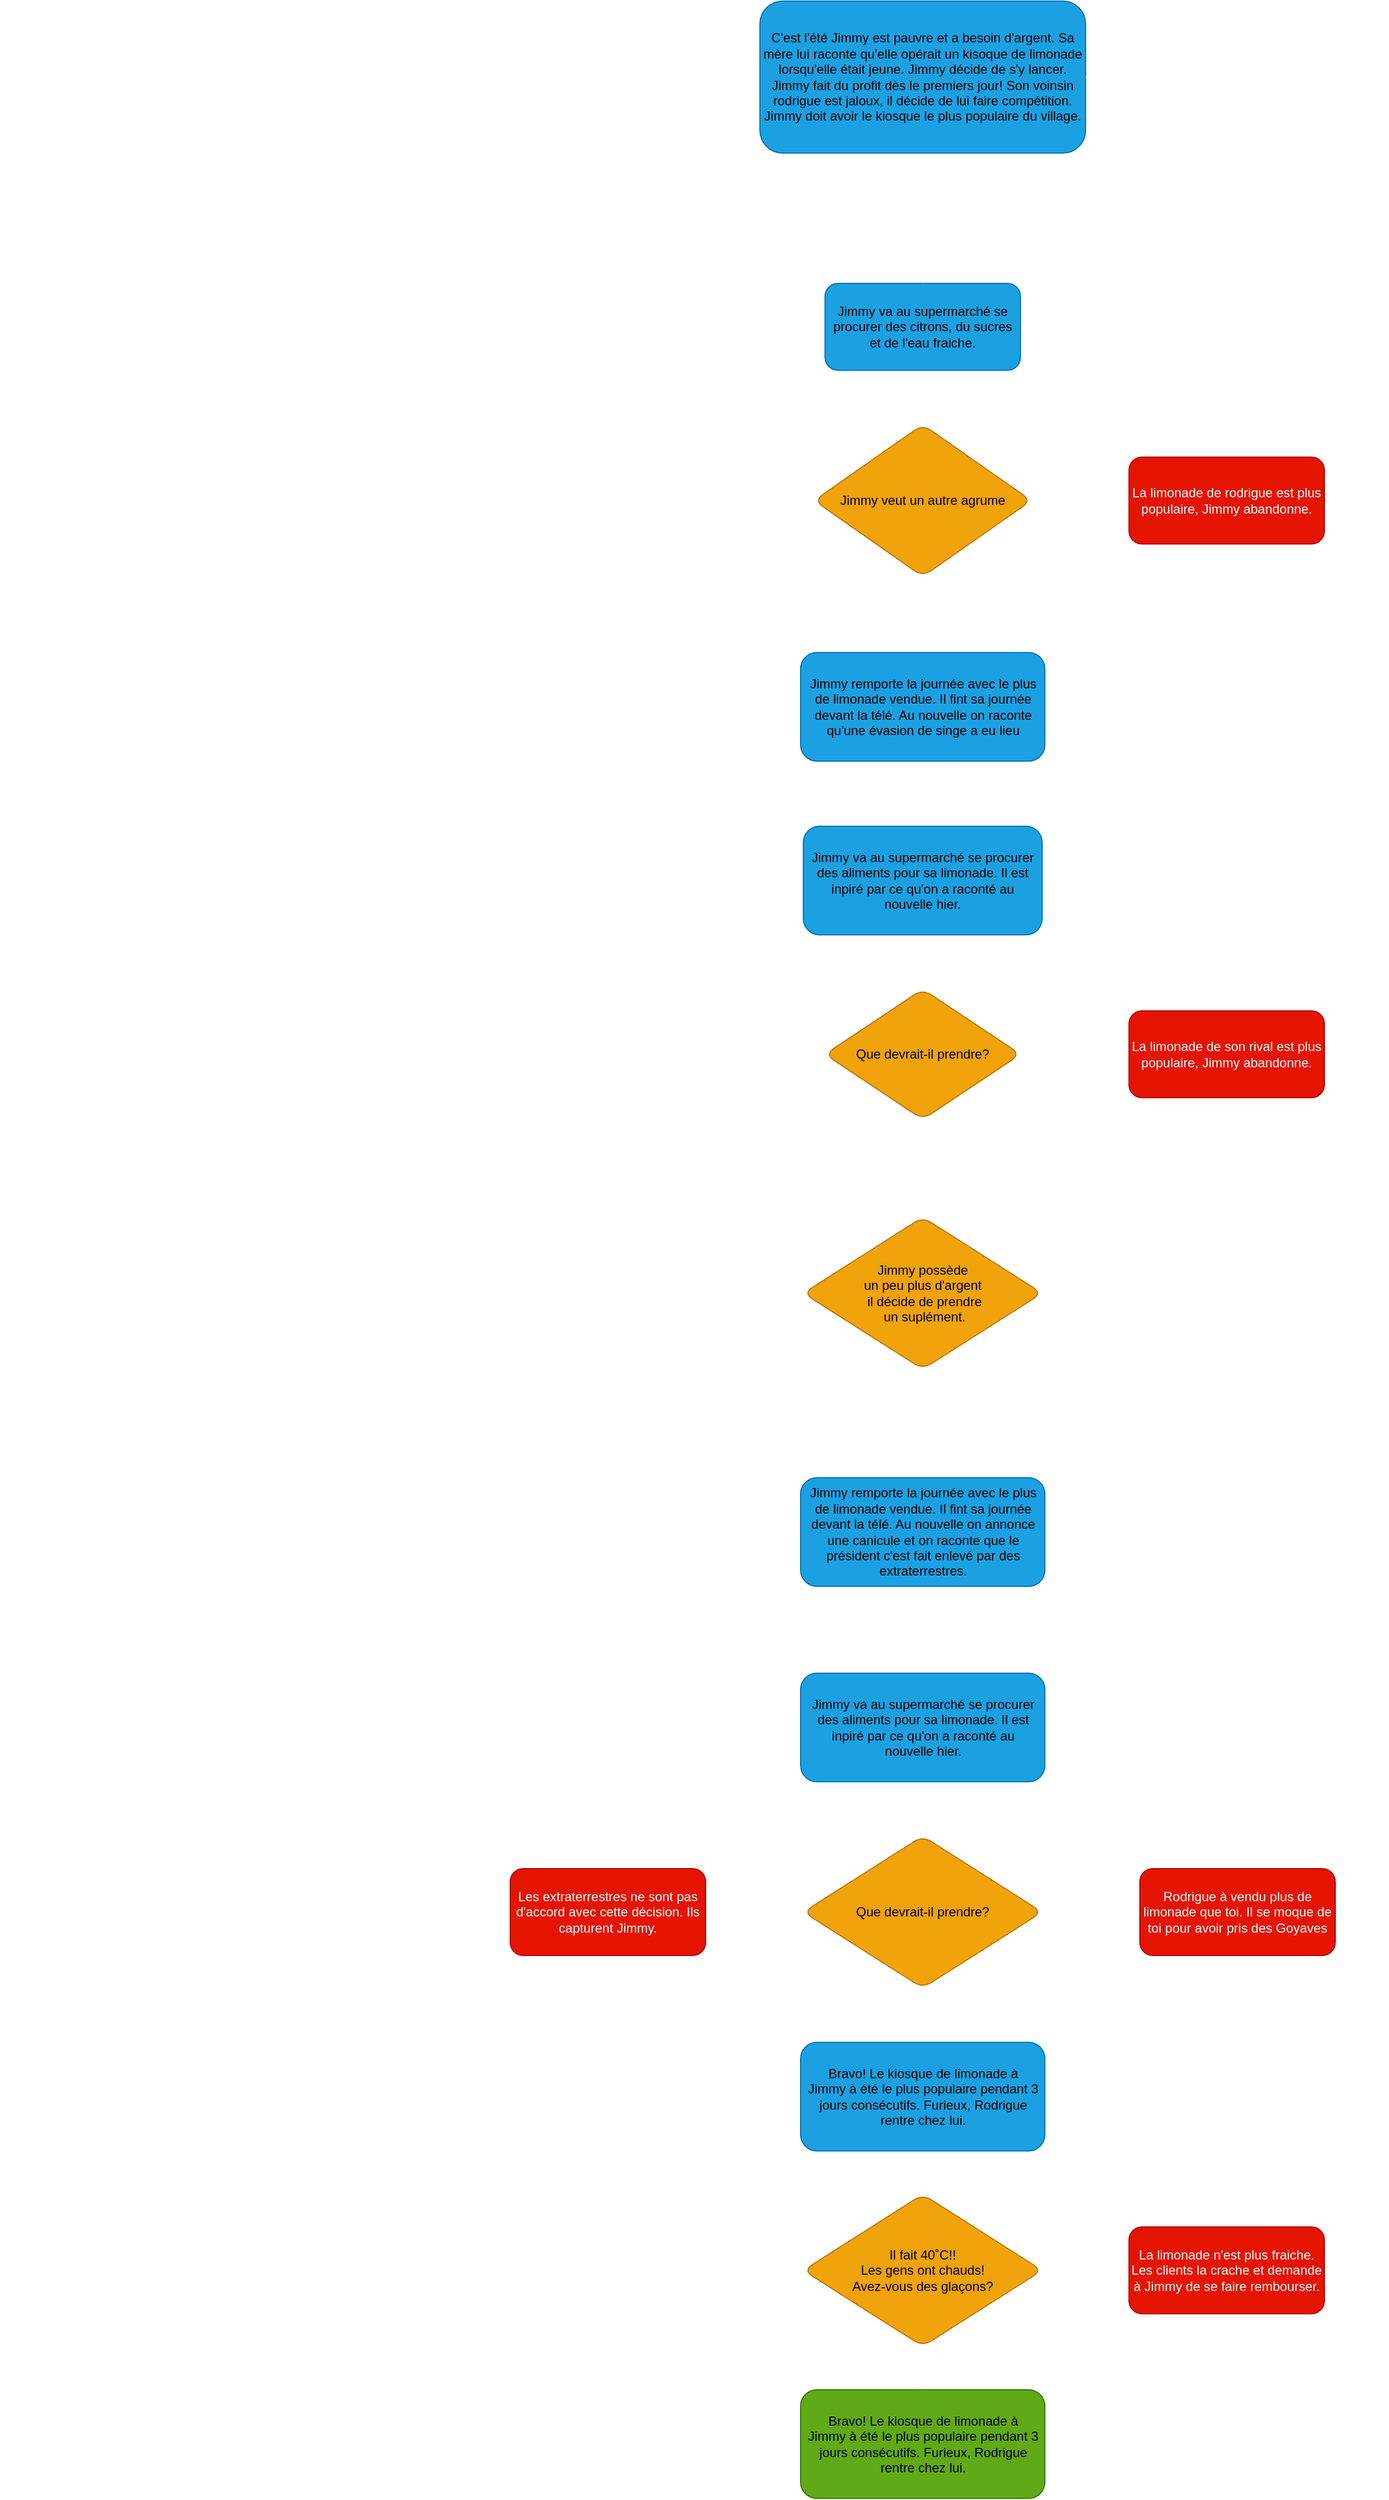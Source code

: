 <mxfile>
    <diagram id="UxdTxoQiAhu4JxqsCREX" name="Page-1">
        <mxGraphModel dx="1371" dy="1630" grid="1" gridSize="10" guides="1" tooltips="1" connect="1" arrows="1" fold="1" page="1" pageScale="1" pageWidth="827" pageHeight="1169" math="0" shadow="0">
            <root>
                <mxCell id="0"/>
                <mxCell id="1" parent="0"/>
                <mxCell id="20" style="edgeStyle=none;html=1;entryX=0.5;entryY=0;entryDx=0;entryDy=0;fontColor=#FCFCFC;rounded=1;strokeColor=#FFFFFF;" edge="1" parent="1" source="8" target="9">
                    <mxGeometry relative="1" as="geometry"/>
                </mxCell>
                <mxCell id="8" value="Jimmy va au supermarché se procurer des citrons, du sucres et de l'eau fraiche." style="rounded=1;whiteSpace=wrap;html=1;labelBackgroundColor=none;fillColor=#1ba1e2;strokeColor=#006EAF;fontColor=#000000;" vertex="1" parent="1">
                    <mxGeometry y="-890" width="180" height="80" as="geometry"/>
                </mxCell>
                <mxCell id="16" style="edgeStyle=none;html=1;fontColor=#FCFCFC;rounded=1;strokeColor=#FFFFFF;" edge="1" parent="1" source="9" target="14">
                    <mxGeometry relative="1" as="geometry"/>
                </mxCell>
                <mxCell id="19" value="framboises" style="edgeLabel;html=1;align=center;verticalAlign=middle;resizable=0;points=[];fontColor=#FFFFFF;rounded=1;labelBackgroundColor=none;" vertex="1" connectable="0" parent="16">
                    <mxGeometry x="-0.16" y="-2" relative="1" as="geometry">
                        <mxPoint x="2" y="-12" as="offset"/>
                    </mxGeometry>
                </mxCell>
                <mxCell id="17" style="edgeStyle=none;html=1;entryX=0.5;entryY=0;entryDx=0;entryDy=0;fontColor=#FCFCFC;rounded=1;strokeColor=#FFFFFF;" edge="1" parent="1" source="9" target="13">
                    <mxGeometry relative="1" as="geometry"/>
                </mxCell>
                <mxCell id="18" value="pamplemousses" style="edgeLabel;html=1;align=center;verticalAlign=middle;resizable=0;points=[];fontColor=#FFFFFF;rounded=1;labelBackgroundColor=none;" vertex="1" connectable="0" parent="17">
                    <mxGeometry x="-0.349" y="1" relative="1" as="geometry">
                        <mxPoint as="offset"/>
                    </mxGeometry>
                </mxCell>
                <mxCell id="9" value="Jimmy veut un autre agrume" style="rhombus;whiteSpace=wrap;html=1;labelBackgroundColor=none;fontColor=#000000;rounded=1;fillColor=#f0a30a;strokeColor=#BD7000;" vertex="1" parent="1">
                    <mxGeometry x="-10" y="-760" width="200" height="140" as="geometry"/>
                </mxCell>
                <mxCell id="70" style="edgeStyle=elbowEdgeStyle;rounded=1;html=1;entryX=0.5;entryY=0;entryDx=0;entryDy=0;fontColor=#FFFFFF;strokeColor=#FFFFFF;" edge="1" parent="1" source="12" target="8">
                    <mxGeometry relative="1" as="geometry"/>
                </mxCell>
                <mxCell id="71" value="Jour 1" style="edgeLabel;html=1;align=center;verticalAlign=middle;resizable=0;points=[];fontColor=#FFFFFF;rounded=1;labelBackgroundColor=none;" vertex="1" connectable="0" parent="70">
                    <mxGeometry x="-0.237" y="-2" relative="1" as="geometry">
                        <mxPoint x="2" y="14" as="offset"/>
                    </mxGeometry>
                </mxCell>
                <mxCell id="12" value="C'est l'été Jimmy est pauvre et a besoin d'argent. Sa mère lui raconte qu'elle opérait un kisoque de limonade lorsqu'elle était jeune. Jimmy décide de s'y lancer. Jimmy fait du profit dès le premiers jour! Son voinsin rodrigue est jaloux, il décide de lui faire compétition. Jimmy doit avoir le kiosque le plus populaire du village." style="rounded=1;whiteSpace=wrap;html=1;labelBackgroundColor=none;fontColor=#000000;fillColor=#1ba1e2;strokeColor=#006EAF;" vertex="1" parent="1">
                    <mxGeometry x="-60" y="-1150" width="300" height="140" as="geometry"/>
                </mxCell>
                <mxCell id="23" style="edgeStyle=elbowEdgeStyle;rounded=1;html=1;entryX=0.5;entryY=0;entryDx=0;entryDy=0;fontColor=#FCFCFC;strokeColor=#FFFFFF;" edge="1" parent="1" source="13" target="22">
                    <mxGeometry relative="1" as="geometry"/>
                </mxCell>
                <mxCell id="24" value="Jour 2" style="edgeLabel;html=1;align=center;verticalAlign=middle;resizable=0;points=[];fontColor=#FFFFFF;rounded=1;labelBackgroundColor=none;" vertex="1" connectable="0" parent="23">
                    <mxGeometry x="-0.158" relative="1" as="geometry">
                        <mxPoint as="offset"/>
                    </mxGeometry>
                </mxCell>
                <mxCell id="13" value="Jimmy remporte la journée avec le plus de limonade vendue. Il fint sa journée devant la télé. Au nouvelle on raconte qu'une évasion de singe a eu lieu" style="rounded=1;whiteSpace=wrap;html=1;labelBackgroundColor=none;fontColor=#000000;fillColor=#1ba1e2;strokeColor=#006EAF;" vertex="1" parent="1">
                    <mxGeometry x="-22.5" y="-550" width="225" height="100" as="geometry"/>
                </mxCell>
                <mxCell id="21" style="edgeStyle=elbowEdgeStyle;rounded=1;html=1;entryX=1;entryY=0.5;entryDx=0;entryDy=0;fontColor=#FCFCFC;strokeColor=#FFFFFF;" edge="1" parent="1" source="14" target="12">
                    <mxGeometry relative="1" as="geometry">
                        <Array as="points">
                            <mxPoint x="510" y="-810"/>
                            <mxPoint x="370" y="-870"/>
                        </Array>
                    </mxGeometry>
                </mxCell>
                <mxCell id="14" value="La limonade de rodrigue est plus populaire, Jimmy abandonne." style="rounded=1;whiteSpace=wrap;html=1;labelBackgroundColor=none;fontColor=#ffffff;fillColor=#e51400;strokeColor=#B20000;" vertex="1" parent="1">
                    <mxGeometry x="280" y="-730" width="180" height="80" as="geometry"/>
                </mxCell>
                <mxCell id="29" style="edgeStyle=elbowEdgeStyle;rounded=1;html=1;entryX=0.5;entryY=0;entryDx=0;entryDy=0;fontColor=#FFFFFF;strokeColor=#FFFFFF;" edge="1" parent="1" source="22" target="28">
                    <mxGeometry relative="1" as="geometry"/>
                </mxCell>
                <mxCell id="22" value="Jimmy va au supermarché se procurer des aliments pour sa limonade. Il est inpiré par ce qu'on a raconté au &lt;br&gt;nouvelle hier." style="rounded=1;whiteSpace=wrap;html=1;labelBackgroundColor=none;fontColor=#000000;fillColor=#1ba1e2;strokeColor=#006EAF;" vertex="1" parent="1">
                    <mxGeometry x="-20" y="-390" width="220" height="100" as="geometry"/>
                </mxCell>
                <mxCell id="32" value="" style="edgeStyle=elbowEdgeStyle;rounded=1;html=1;fontColor=#FFFFFF;strokeColor=#FFFFFF;" edge="1" parent="1" source="28" target="31">
                    <mxGeometry relative="1" as="geometry"/>
                </mxCell>
                <mxCell id="36" value="mangues" style="edgeLabel;html=1;align=center;verticalAlign=middle;resizable=0;points=[];fontColor=#FFFFFF;rounded=1;labelBackgroundColor=none;" vertex="1" connectable="0" parent="32">
                    <mxGeometry x="-0.244" y="1" relative="1" as="geometry">
                        <mxPoint y="-9" as="offset"/>
                    </mxGeometry>
                </mxCell>
                <mxCell id="33" style="edgeStyle=elbowEdgeStyle;rounded=1;html=1;entryX=0.5;entryY=0;entryDx=0;entryDy=0;fontColor=#FFFFFF;strokeColor=#FFFFFF;" edge="1" parent="1" source="28" target="38">
                    <mxGeometry relative="1" as="geometry">
                        <mxPoint x="90.0" y="-40" as="targetPoint"/>
                    </mxGeometry>
                </mxCell>
                <mxCell id="72" value="Bananes" style="edgeLabel;html=1;align=center;verticalAlign=middle;resizable=0;points=[];fontColor=#FFFFFF;rounded=1;labelBackgroundColor=none;" vertex="1" connectable="0" parent="33">
                    <mxGeometry x="0.02" y="1" relative="1" as="geometry">
                        <mxPoint as="offset"/>
                    </mxGeometry>
                </mxCell>
                <mxCell id="28" value="Que devrait-il prendre?" style="rhombus;whiteSpace=wrap;html=1;rounded=1;labelBackgroundColor=none;fontColor=#000000;fillColor=#f0a30a;strokeColor=#BD7000;" vertex="1" parent="1">
                    <mxGeometry y="-240" width="180" height="120" as="geometry"/>
                </mxCell>
                <mxCell id="37" style="edgeStyle=elbowEdgeStyle;rounded=1;html=1;entryX=1;entryY=0.5;entryDx=0;entryDy=0;fontColor=#FFFFFF;strokeColor=#FFFFFF;" edge="1" parent="1" source="31" target="12">
                    <mxGeometry relative="1" as="geometry">
                        <Array as="points">
                            <mxPoint x="510" y="-620"/>
                        </Array>
                    </mxGeometry>
                </mxCell>
                <mxCell id="31" value="&lt;span style=&quot;color: rgb(252, 252, 252);&quot;&gt;La limonade de son rival est plus populaire, Jimmy abandonne.&lt;/span&gt;" style="whiteSpace=wrap;html=1;fontColor=#ffffff;rounded=1;labelBackgroundColor=none;fillColor=#e51400;strokeColor=#B20000;" vertex="1" parent="1">
                    <mxGeometry x="280" y="-220" width="180" height="80" as="geometry"/>
                </mxCell>
                <mxCell id="40" style="edgeStyle=elbowEdgeStyle;rounded=1;html=1;entryX=0.5;entryY=0;entryDx=0;entryDy=0;fontColor=#FFFFFF;strokeColor=#FFFFFF;" edge="1" parent="1" source="38" target="39">
                    <mxGeometry relative="1" as="geometry"/>
                </mxCell>
                <mxCell id="44" value="Glacons" style="edgeLabel;html=1;align=center;verticalAlign=middle;resizable=0;points=[];fontColor=#FFFFFF;rounded=1;labelBackgroundColor=none;" vertex="1" connectable="0" parent="40">
                    <mxGeometry x="-0.065" relative="1" as="geometry">
                        <mxPoint as="offset"/>
                    </mxGeometry>
                </mxCell>
                <mxCell id="42" style="edgeStyle=elbowEdgeStyle;rounded=1;html=1;entryX=0;entryY=0.5;entryDx=0;entryDy=0;fontColor=#FFFFFF;strokeColor=#FFFFFF;" edge="1" parent="1" source="38" target="39">
                    <mxGeometry relative="1" as="geometry">
                        <Array as="points">
                            <mxPoint x="-90" y="130"/>
                        </Array>
                    </mxGeometry>
                </mxCell>
                <mxCell id="47" value="Plus de sucres" style="edgeLabel;html=1;align=center;verticalAlign=middle;resizable=0;points=[];fontColor=#FFFFFF;rounded=1;labelBackgroundColor=none;" vertex="1" connectable="0" parent="42">
                    <mxGeometry x="-0.139" y="-3" relative="1" as="geometry">
                        <mxPoint as="offset"/>
                    </mxGeometry>
                </mxCell>
                <mxCell id="43" style="edgeStyle=elbowEdgeStyle;rounded=1;html=1;entryX=1;entryY=0.5;entryDx=0;entryDy=0;fontColor=#FFFFFF;elbow=vertical;strokeColor=#FFFFFF;" edge="1" parent="1" source="38" target="39">
                    <mxGeometry relative="1" as="geometry">
                        <Array as="points">
                            <mxPoint x="270" y="120"/>
                            <mxPoint x="290" y="130"/>
                            <mxPoint x="270" y="130"/>
                        </Array>
                    </mxGeometry>
                </mxCell>
                <mxCell id="45" value="Menthe" style="edgeLabel;html=1;align=center;verticalAlign=middle;resizable=0;points=[];fontColor=#FFFFFF;rounded=1;labelBackgroundColor=none;" vertex="1" connectable="0" parent="43">
                    <mxGeometry x="-0.152" y="2" relative="1" as="geometry">
                        <mxPoint as="offset"/>
                    </mxGeometry>
                </mxCell>
                <mxCell id="38" value="Jimmy possède &lt;br&gt;un peu plus d'argent&lt;br&gt;&amp;nbsp;il décide de&amp;nbsp;prendre&lt;br&gt;&amp;nbsp;un suplément." style="rhombus;whiteSpace=wrap;html=1;rounded=1;labelBackgroundColor=none;fontColor=#000000;fillColor=#f0a30a;strokeColor=#BD7000;" vertex="1" parent="1">
                    <mxGeometry x="-20" y="-30" width="220" height="140" as="geometry"/>
                </mxCell>
                <mxCell id="51" value="" style="edgeStyle=elbowEdgeStyle;rounded=1;html=1;fontColor=#FFFFFF;elbow=vertical;strokeColor=#FFFFFF;" edge="1" parent="1" source="39" target="50">
                    <mxGeometry relative="1" as="geometry"/>
                </mxCell>
                <mxCell id="54" value="Jour 3" style="edgeLabel;html=1;align=center;verticalAlign=middle;resizable=0;points=[];fontColor=#FFFFFF;rounded=1;labelBackgroundColor=none;" vertex="1" connectable="0" parent="51">
                    <mxGeometry x="-0.338" y="-3" relative="1" as="geometry">
                        <mxPoint x="3" y="13" as="offset"/>
                    </mxGeometry>
                </mxCell>
                <mxCell id="39" value="Jimmy remporte la journée avec le plus de limonade vendue. Il fint sa journée devant la télé. Au nouvelle on annonce une canicule et on raconte que le président c'est fait enlevé par des&lt;br&gt;extraterrestres." style="rounded=1;whiteSpace=wrap;html=1;labelBackgroundColor=none;fontColor=#000000;fillColor=#1ba1e2;strokeColor=#006EAF;" vertex="1" parent="1">
                    <mxGeometry x="-22.5" y="210" width="225" height="100" as="geometry"/>
                </mxCell>
                <mxCell id="53" style="edgeStyle=elbowEdgeStyle;rounded=1;html=1;entryX=0.5;entryY=0;entryDx=0;entryDy=0;fontColor=#FFFFFF;strokeColor=#FFFFFF;" edge="1" parent="1" source="50" target="52">
                    <mxGeometry relative="1" as="geometry"/>
                </mxCell>
                <mxCell id="50" value="Jimmy va au supermarché se procurer des aliments pour sa limonade. Il est inpiré par ce qu'on a raconté au&lt;br&gt;nouvelle hier." style="rounded=1;whiteSpace=wrap;html=1;labelBackgroundColor=none;fontColor=#000000;fillColor=#1ba1e2;strokeColor=#006EAF;" vertex="1" parent="1">
                    <mxGeometry x="-22.5" y="390" width="225" height="100" as="geometry"/>
                </mxCell>
                <mxCell id="57" style="edgeStyle=elbowEdgeStyle;rounded=1;html=1;entryX=0;entryY=0.5;entryDx=0;entryDy=0;fontColor=#FFFFFF;elbow=horizontal;strokeColor=#FFFFFF;" edge="1" parent="1" source="52" target="55">
                    <mxGeometry relative="1" as="geometry"/>
                </mxCell>
                <mxCell id="65" value="Goyaves" style="edgeLabel;html=1;align=center;verticalAlign=middle;resizable=0;points=[];fontColor=#FFFFFF;rounded=1;labelBackgroundColor=none;" vertex="1" connectable="0" parent="57">
                    <mxGeometry x="0.196" relative="1" as="geometry">
                        <mxPoint x="-14" y="-10" as="offset"/>
                    </mxGeometry>
                </mxCell>
                <mxCell id="63" style="edgeStyle=elbowEdgeStyle;rounded=1;html=1;fontColor=#FFFFFF;strokeColor=#FFFFFF;" edge="1" parent="1" source="52" target="61">
                    <mxGeometry relative="1" as="geometry"/>
                </mxCell>
                <mxCell id="64" value="Kiwi" style="edgeLabel;html=1;align=center;verticalAlign=middle;resizable=0;points=[];fontColor=#FFFFFF;rounded=1;labelBackgroundColor=none;" vertex="1" connectable="0" parent="63">
                    <mxGeometry x="-0.198" relative="1" as="geometry">
                        <mxPoint as="offset"/>
                    </mxGeometry>
                </mxCell>
                <mxCell id="67" style="edgeStyle=elbowEdgeStyle;rounded=1;html=1;entryX=1;entryY=0.5;entryDx=0;entryDy=0;fontColor=#FFFFFF;elbow=vertical;strokeColor=#FFFFFF;" edge="1" parent="1" source="52" target="66">
                    <mxGeometry relative="1" as="geometry"/>
                </mxCell>
                <mxCell id="69" value="Poires&lt;br&gt;cactus" style="edgeLabel;html=1;align=center;verticalAlign=middle;resizable=0;points=[];fontColor=#FFFFFF;rounded=1;labelBackgroundColor=none;" vertex="1" connectable="0" parent="67">
                    <mxGeometry x="-0.028" relative="1" as="geometry">
                        <mxPoint as="offset"/>
                    </mxGeometry>
                </mxCell>
                <mxCell id="52" value="Que devrait-il prendre?" style="rhombus;whiteSpace=wrap;html=1;rounded=1;labelBackgroundColor=none;fontColor=#000000;fillColor=#f0a30a;strokeColor=#BD7000;" vertex="1" parent="1">
                    <mxGeometry x="-20" y="540" width="220" height="140" as="geometry"/>
                </mxCell>
                <mxCell id="58" style="edgeStyle=elbowEdgeStyle;rounded=1;html=1;entryX=1;entryY=0.5;entryDx=0;entryDy=0;fontColor=#FFFFFF;strokeColor=#FFFFFF;" edge="1" parent="1" source="55" target="12">
                    <mxGeometry relative="1" as="geometry">
                        <Array as="points">
                            <mxPoint x="510" y="-180"/>
                        </Array>
                    </mxGeometry>
                </mxCell>
                <mxCell id="55" value="&lt;span style=&quot;color: rgb(252, 252, 252);&quot;&gt;Rodrigue à vendu plus de limonade que toi. Il se moque de toi pour avoir pris des Goyaves&lt;/span&gt;" style="whiteSpace=wrap;html=1;fontColor=#ffffff;rounded=1;labelBackgroundColor=none;fillColor=#e51400;strokeColor=#B20000;" vertex="1" parent="1">
                    <mxGeometry x="290" y="570" width="180" height="80" as="geometry"/>
                </mxCell>
                <mxCell id="75" style="edgeStyle=elbowEdgeStyle;rounded=1;html=1;entryX=0.5;entryY=0;entryDx=0;entryDy=0;fontColor=#FFFFFF;strokeColor=#FFFFFF;" edge="1" parent="1" source="61" target="74">
                    <mxGeometry relative="1" as="geometry"/>
                </mxCell>
                <mxCell id="61" value="Bravo! Le kiosque de limonade à &lt;br&gt;Jimmy à été le plus populaire pendant 3 jours consécutifs. Furieux, Rodrigue rentre chez lui." style="rounded=1;whiteSpace=wrap;html=1;labelBackgroundColor=none;fontColor=#000000;fillColor=#1ba1e2;strokeColor=#006EAF;" vertex="1" parent="1">
                    <mxGeometry x="-22.5" y="730" width="225" height="100" as="geometry"/>
                </mxCell>
                <mxCell id="68" style="edgeStyle=elbowEdgeStyle;rounded=1;html=1;entryX=0;entryY=0.5;entryDx=0;entryDy=0;fontColor=#FFFFFF;strokeColor=#FFFFFF;" edge="1" parent="1" source="66" target="12">
                    <mxGeometry relative="1" as="geometry">
                        <Array as="points">
                            <mxPoint x="-320" y="-220"/>
                        </Array>
                    </mxGeometry>
                </mxCell>
                <mxCell id="66" value="&lt;span style=&quot;color: rgb(252, 252, 252);&quot;&gt;Les extraterrestres ne sont pas d'accord avec cette décision. Ils capturent Jimmy.&lt;/span&gt;" style="whiteSpace=wrap;html=1;fontColor=#ffffff;rounded=1;labelBackgroundColor=none;fillColor=#e51400;strokeColor=#B20000;" vertex="1" parent="1">
                    <mxGeometry x="-290" y="570" width="180" height="80" as="geometry"/>
                </mxCell>
                <mxCell id="73" value="Bravo! Le kiosque de limonade à &lt;br&gt;Jimmy à été le plus populaire pendant 3 jours consécutifs. Furieux, Rodrigue rentre chez lui." style="rounded=1;whiteSpace=wrap;html=1;labelBackgroundColor=none;fontColor=#000000;fillColor=#60a917;strokeColor=#2D7600;" vertex="1" parent="1">
                    <mxGeometry x="-22.5" y="1050" width="225" height="100" as="geometry"/>
                </mxCell>
                <mxCell id="78" style="edgeStyle=elbowEdgeStyle;rounded=1;html=1;entryX=0;entryY=0.5;entryDx=0;entryDy=0;fontColor=#FFFFFF;strokeColor=#FFFFFF;" edge="1" parent="1" source="74" target="76">
                    <mxGeometry relative="1" as="geometry"/>
                </mxCell>
                <mxCell id="80" value="Non" style="edgeLabel;html=1;align=center;verticalAlign=middle;resizable=0;points=[];fontColor=#FFFFFF;rounded=1;labelBackgroundColor=none;" vertex="1" connectable="0" parent="78">
                    <mxGeometry x="-0.222" y="-3" relative="1" as="geometry">
                        <mxPoint x="5" y="-13" as="offset"/>
                    </mxGeometry>
                </mxCell>
                <mxCell id="79" style="edgeStyle=elbowEdgeStyle;rounded=1;html=1;fontColor=#FFFFFF;elbow=vertical;strokeColor=#FFFFFF;" edge="1" parent="1" source="74" target="73">
                    <mxGeometry relative="1" as="geometry"/>
                </mxCell>
                <mxCell id="81" value="Oui" style="edgeLabel;html=1;align=center;verticalAlign=middle;resizable=0;points=[];fontColor=#FFFFFF;rounded=1;labelBackgroundColor=none;" vertex="1" connectable="0" parent="79">
                    <mxGeometry x="-0.286" y="2" relative="1" as="geometry">
                        <mxPoint x="-2" y="-1" as="offset"/>
                    </mxGeometry>
                </mxCell>
                <mxCell id="74" value="Il fait 40˚C!! &lt;br&gt;Les gens ont chauds!&lt;br&gt;Avez-vous des glaçons?" style="rhombus;whiteSpace=wrap;html=1;rounded=1;labelBackgroundColor=none;fontColor=#000000;fillColor=#f0a30a;strokeColor=#BD7000;" vertex="1" parent="1">
                    <mxGeometry x="-20" y="870" width="220" height="140" as="geometry"/>
                </mxCell>
                <mxCell id="77" style="edgeStyle=elbowEdgeStyle;rounded=1;html=1;entryX=1;entryY=0.5;entryDx=0;entryDy=0;fontColor=#FFFFFF;exitX=1;exitY=0.5;exitDx=0;exitDy=0;strokeColor=#FFFFFF;" edge="1" parent="1" source="76" target="12">
                    <mxGeometry relative="1" as="geometry">
                        <Array as="points">
                            <mxPoint x="510" y="760"/>
                            <mxPoint x="490" y="930"/>
                            <mxPoint x="490" y="950"/>
                            <mxPoint x="510" y="920"/>
                        </Array>
                    </mxGeometry>
                </mxCell>
                <mxCell id="76" value="&lt;font color=&quot;#fcfcfc&quot;&gt;La limonade n'est plus fraiche. Les clients la crache et demande à Jimmy de se faire rembourser.&lt;/font&gt;" style="whiteSpace=wrap;html=1;fontColor=#ffffff;rounded=1;labelBackgroundColor=none;fillColor=#e51400;strokeColor=#B20000;" vertex="1" parent="1">
                    <mxGeometry x="280" y="900" width="180" height="80" as="geometry"/>
                </mxCell>
                <mxCell id="82" value="&lt;h1 style=&quot;font-size: 32px;&quot;&gt;&lt;span style=&quot;background-color: initial;&quot;&gt;&lt;font style=&quot;font-size: 32px;&quot;&gt;Questions&lt;/font&gt;&lt;/span&gt;&lt;/h1&gt;&lt;h1 style=&quot;font-size: 16px;&quot;&gt;&lt;font style=&quot;font-size: 16px;&quot;&gt;&lt;span style=&quot;background-color: initial;&quot;&gt;Genres:&lt;/span&gt;&lt;span style=&quot;background-color: initial; font-weight: normal;&quot;&gt; Indie, simulation&lt;/span&gt;&lt;br&gt;&lt;/font&gt;&lt;/h1&gt;&lt;div style=&quot;font-size: 16px;&quot;&gt;&lt;span style=&quot;background-color: initial;&quot;&gt;&lt;font style=&quot;font-size: 16px;&quot;&gt;&lt;b&gt;Inspirations:&lt;/b&gt; Aucunes&lt;/font&gt;&lt;/span&gt;&lt;/div&gt;&lt;div style=&quot;font-size: 16px;&quot;&gt;&lt;span style=&quot;background-color: initial; font-weight: normal;&quot;&gt;&lt;font style=&quot;font-size: 16px;&quot;&gt;&lt;br&gt;&lt;/font&gt;&lt;/span&gt;&lt;/div&gt;&lt;div style=&quot;font-size: 16px;&quot;&gt;&lt;span style=&quot;background-color: initial;&quot;&gt;&lt;font style=&quot;font-size: 16px;&quot;&gt;&lt;b&gt;Nom:&lt;/b&gt; Lemon-Made Lemonade&lt;/font&gt;&lt;/span&gt;&lt;/div&gt;&lt;div style=&quot;font-size: 16px;&quot;&gt;&lt;br&gt;&lt;/div&gt;&lt;div style=&quot;font-size: 16px;&quot;&gt;&lt;font style=&quot;font-size: 16px;&quot;&gt;&lt;b&gt;Palette:&lt;/b&gt;&lt;/font&gt;&lt;/div&gt;&lt;div style=&quot;font-size: 16px;&quot;&gt;&lt;font style=&quot;font-size: 16px;&quot;&gt;-&amp;nbsp;FEB2B4&lt;/font&gt;&lt;/div&gt;&lt;div style=&quot;font-size: 16px;&quot;&gt;&lt;font style=&quot;font-size: 16px;&quot;&gt;-&amp;nbsp;FEDCDC&lt;/font&gt;&lt;/div&gt;&lt;div style=&quot;font-size: 16px;&quot;&gt;&lt;font style=&quot;font-size: 16px;&quot;&gt;-&amp;nbsp;F2F2F2&lt;/font&gt;&lt;/div&gt;&lt;div style=&quot;font-size: 16px;&quot;&gt;&lt;font style=&quot;font-size: 16px;&quot;&gt;-&amp;nbsp;FFEAA2&lt;/font&gt;&lt;/div&gt;&lt;div style=&quot;font-size: 16px;&quot;&gt;&lt;font style=&quot;font-size: 16px;&quot;&gt;-&amp;nbsp;FCE16D&lt;/font&gt;&lt;/div&gt;&lt;div style=&quot;font-size: 16px;&quot;&gt;&lt;font style=&quot;font-size: 16px;&quot;&gt;-&amp;nbsp;FCD639&lt;/font&gt;&lt;/div&gt;" style="text;html=1;strokeColor=none;fillColor=none;spacing=5;spacingTop=-20;whiteSpace=wrap;overflow=hidden;rounded=1;labelBackgroundColor=none;fontColor=#FFFFFF;" vertex="1" parent="1">
                    <mxGeometry x="-760" y="-1120" width="400" height="400" as="geometry"/>
                </mxCell>
            </root>
        </mxGraphModel>
    </diagram>
</mxfile>